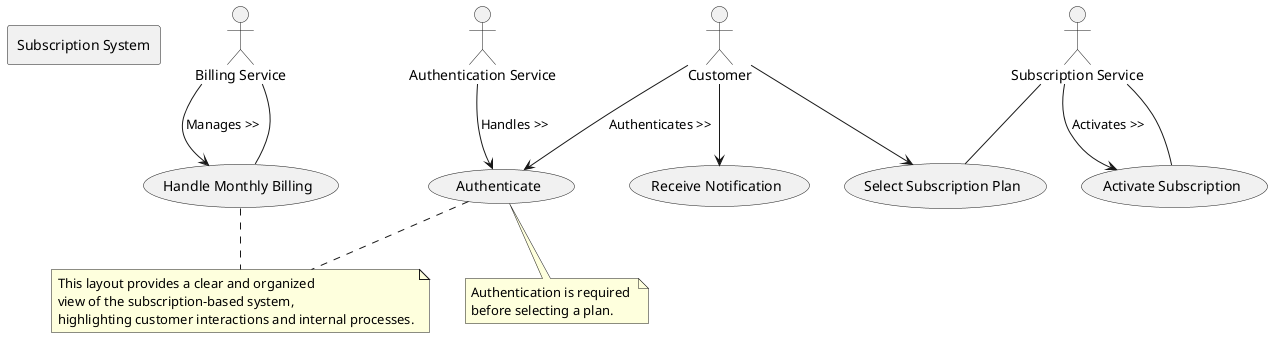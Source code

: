 @startuml
'https://plantuml.com/use-case-diagram

' Define actors
actor "Customer" as Customer
actor "Subscription Service" as SubService
actor "Billing Service" as BillingService
actor "Authentication Service" as AuthService

' Define use cases
usecase (Authenticate) as Auth
usecase (Select Subscription Plan) as SelectPlan
usecase (Activate Subscription) as ActivateSub
usecase (Handle Monthly Billing) as MonthlyBilling
usecase (Receive Notification) as ReceiveNotif

' System boundaries
rectangle "Subscription System" {
    SubService -- (SelectPlan)
    SubService -- (ActivateSub)
    BillingService -- (MonthlyBilling)
}

' Relationships
Customer --> Auth : "Authenticates >>"
AuthService --> Auth : "Handles >>"
Customer --> SelectPlan
Customer --> ReceiveNotif
SubService --> ActivateSub : "Activates >>"
BillingService --> MonthlyBilling : "Manages >>"

note "Authentication is required \nbefore selecting a plan." as N1
Auth .. N1

note "This layout provides a clear and organized\nview of the subscription-based system,\nhighlighting customer interactions and internal processes." as N2
Auth .. N2
MonthlyBilling .. N2

@enduml